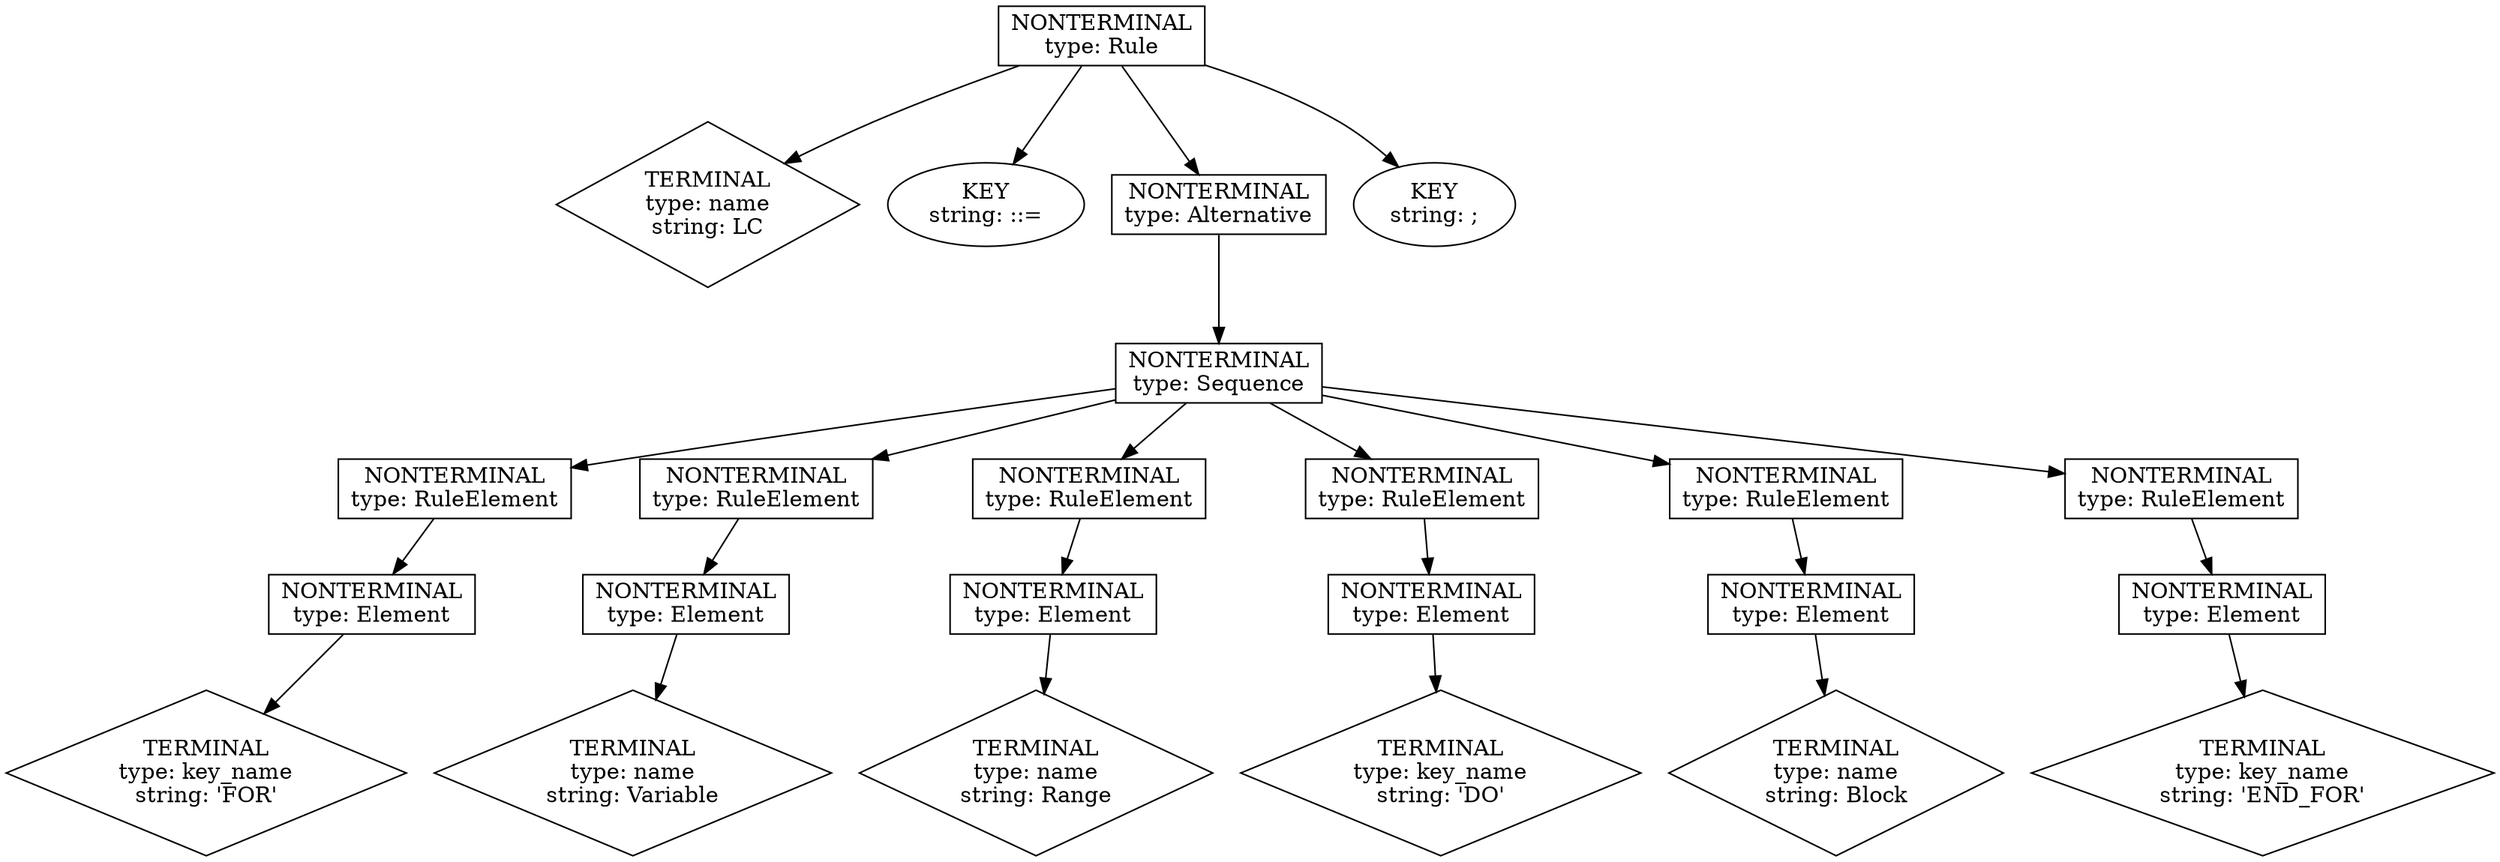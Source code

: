 digraph ast_LC {
	1 [label="NONTERMINAL
type: Rule" shape=box]
	2 [label="TERMINAL
type: name
string: LC" shape=diamond]
	1 -> 2
	3 [label="KEY
string: ::=" shape=oval]
	1 -> 3
	4 [label="NONTERMINAL
type: Alternative" shape=box]
	1 -> 4
	5 [label="KEY
string: ;" shape=oval]
	1 -> 5
	6 [label="NONTERMINAL
type: Sequence" shape=box]
	4 -> 6
	7 [label="NONTERMINAL
type: RuleElement" shape=box]
	6 -> 7
	8 [label="NONTERMINAL
type: RuleElement" shape=box]
	6 -> 8
	9 [label="NONTERMINAL
type: RuleElement" shape=box]
	6 -> 9
	10 [label="NONTERMINAL
type: RuleElement" shape=box]
	6 -> 10
	11 [label="NONTERMINAL
type: RuleElement" shape=box]
	6 -> 11
	12 [label="NONTERMINAL
type: RuleElement" shape=box]
	6 -> 12
	13 [label="NONTERMINAL
type: Element" shape=box]
	7 -> 13
	14 [label="NONTERMINAL
type: Element" shape=box]
	8 -> 14
	15 [label="NONTERMINAL
type: Element" shape=box]
	9 -> 15
	16 [label="NONTERMINAL
type: Element" shape=box]
	10 -> 16
	17 [label="NONTERMINAL
type: Element" shape=box]
	11 -> 17
	18 [label="NONTERMINAL
type: Element" shape=box]
	12 -> 18
	19 [label="TERMINAL
type: key_name
string: 'FOR'" shape=diamond]
	13 -> 19
	20 [label="TERMINAL
type: name
string: Variable" shape=diamond]
	14 -> 20
	21 [label="TERMINAL
type: name
string: Range" shape=diamond]
	15 -> 21
	22 [label="TERMINAL
type: key_name
string: 'DO'" shape=diamond]
	16 -> 22
	23 [label="TERMINAL
type: name
string: Block" shape=diamond]
	17 -> 23
	24 [label="TERMINAL
type: key_name
string: 'END_FOR'" shape=diamond]
	18 -> 24
}
